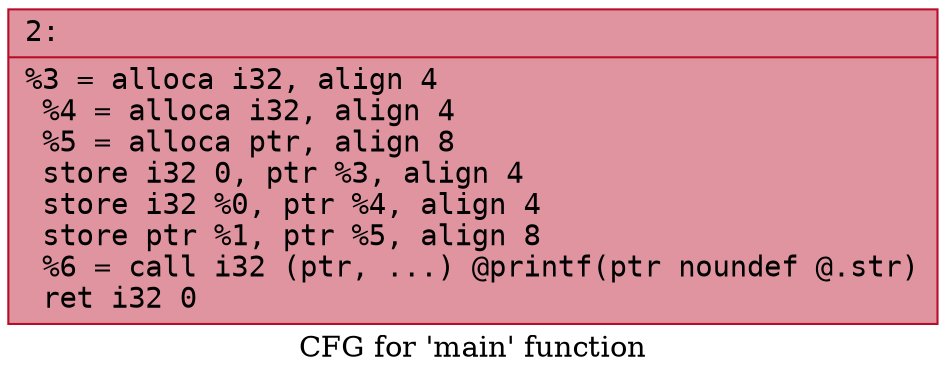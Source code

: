 digraph "CFG for 'main' function" {
	label="CFG for 'main' function";

	Node0x600000a39f90 [shape=record,color="#b70d28ff", style=filled, fillcolor="#b70d2870" fontname="Courier",label="{2:\l|  %3 = alloca i32, align 4\l  %4 = alloca i32, align 4\l  %5 = alloca ptr, align 8\l  store i32 0, ptr %3, align 4\l  store i32 %0, ptr %4, align 4\l  store ptr %1, ptr %5, align 8\l  %6 = call i32 (ptr, ...) @printf(ptr noundef @.str)\l  ret i32 0\l}"];
}
